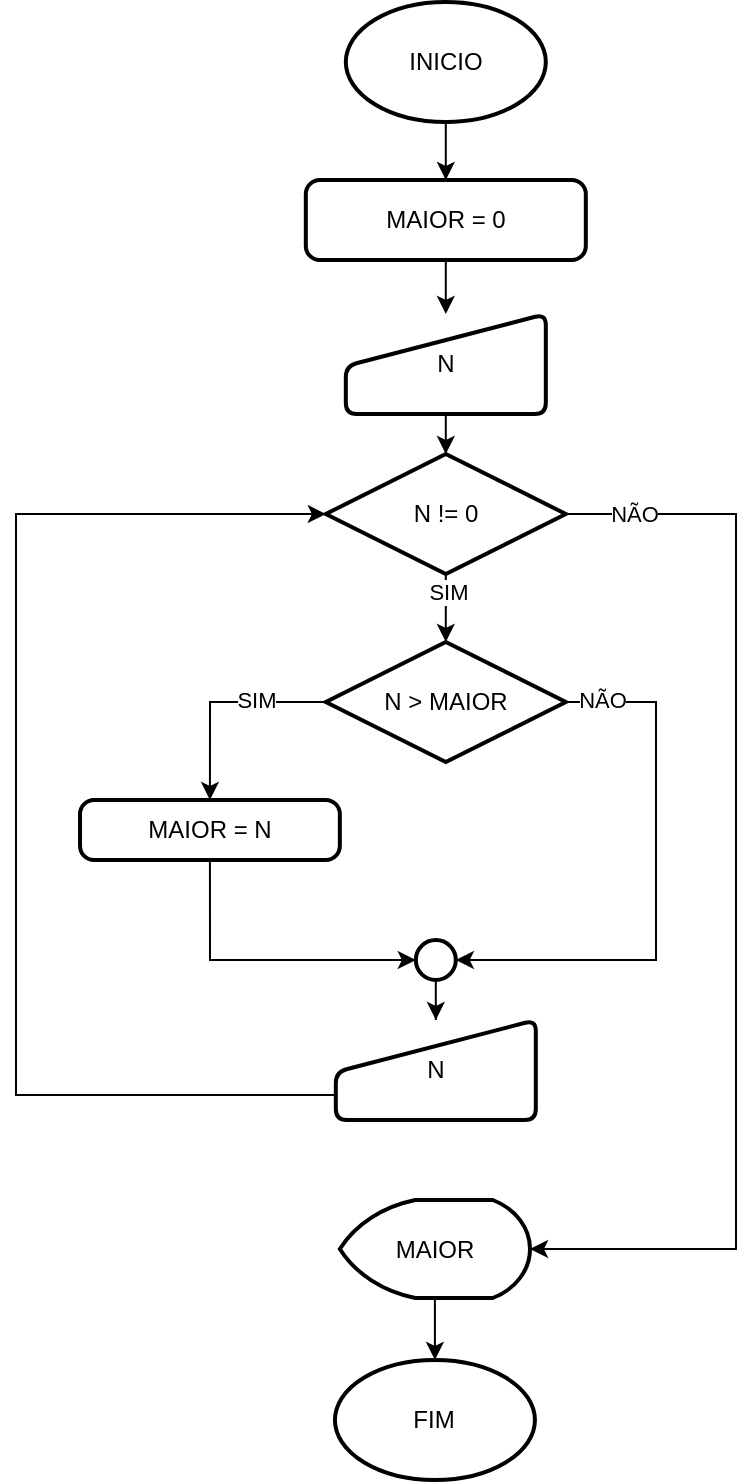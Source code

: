 <mxfile version="26.0.8">
  <diagram name="Página-1" id="Q71S-cctL63Cbwn0z-Mz">
    <mxGraphModel dx="1434" dy="746" grid="1" gridSize="10" guides="1" tooltips="1" connect="1" arrows="1" fold="1" page="1" pageScale="1" pageWidth="1169" pageHeight="827" math="0" shadow="0">
      <root>
        <mxCell id="0" />
        <mxCell id="1" parent="0" />
        <mxCell id="_rs20OFlMyqPyv11eqOo-1" style="edgeStyle=orthogonalEdgeStyle;rounded=0;orthogonalLoop=1;jettySize=auto;html=1;entryX=0.5;entryY=0;entryDx=0;entryDy=0;" edge="1" parent="1" source="_rs20OFlMyqPyv11eqOo-2" target="_rs20OFlMyqPyv11eqOo-6">
          <mxGeometry relative="1" as="geometry" />
        </mxCell>
        <mxCell id="_rs20OFlMyqPyv11eqOo-2" value="INICIO" style="strokeWidth=2;html=1;shape=mxgraph.flowchart.start_1;whiteSpace=wrap;" vertex="1" parent="1">
          <mxGeometry x="584.91" y="21" width="100" height="60" as="geometry" />
        </mxCell>
        <mxCell id="_rs20OFlMyqPyv11eqOo-3" value="FIM" style="strokeWidth=2;html=1;shape=mxgraph.flowchart.start_1;whiteSpace=wrap;" vertex="1" parent="1">
          <mxGeometry x="579.47" y="700" width="100" height="60" as="geometry" />
        </mxCell>
        <mxCell id="_rs20OFlMyqPyv11eqOo-4" value="N" style="html=1;strokeWidth=2;shape=manualInput;whiteSpace=wrap;rounded=1;size=26;arcSize=11;" vertex="1" parent="1">
          <mxGeometry x="584.91" y="177" width="100" height="50" as="geometry" />
        </mxCell>
        <mxCell id="_rs20OFlMyqPyv11eqOo-5" style="edgeStyle=orthogonalEdgeStyle;rounded=0;orthogonalLoop=1;jettySize=auto;html=1;entryX=0.5;entryY=0;entryDx=0;entryDy=0;" edge="1" parent="1" source="_rs20OFlMyqPyv11eqOo-6" target="_rs20OFlMyqPyv11eqOo-4">
          <mxGeometry relative="1" as="geometry" />
        </mxCell>
        <mxCell id="_rs20OFlMyqPyv11eqOo-6" value="MAIOR = 0" style="rounded=1;whiteSpace=wrap;html=1;absoluteArcSize=1;arcSize=14;strokeWidth=2;" vertex="1" parent="1">
          <mxGeometry x="564.91" y="110" width="140" height="40" as="geometry" />
        </mxCell>
        <mxCell id="_rs20OFlMyqPyv11eqOo-7" value="N != 0" style="strokeWidth=2;html=1;shape=mxgraph.flowchart.decision;whiteSpace=wrap;" vertex="1" parent="1">
          <mxGeometry x="574.91" y="247" width="120" height="60" as="geometry" />
        </mxCell>
        <mxCell id="_rs20OFlMyqPyv11eqOo-8" value="N &amp;gt; MAIOR" style="strokeWidth=2;html=1;shape=mxgraph.flowchart.decision;whiteSpace=wrap;" vertex="1" parent="1">
          <mxGeometry x="574.91" y="341" width="120" height="60" as="geometry" />
        </mxCell>
        <mxCell id="_rs20OFlMyqPyv11eqOo-11" value="MAIOR = N" style="rounded=1;whiteSpace=wrap;html=1;absoluteArcSize=1;arcSize=14;strokeWidth=2;" vertex="1" parent="1">
          <mxGeometry x="452.01" y="420" width="129.91" height="30" as="geometry" />
        </mxCell>
        <mxCell id="_rs20OFlMyqPyv11eqOo-12" style="edgeStyle=orthogonalEdgeStyle;rounded=0;orthogonalLoop=1;jettySize=auto;html=1;entryX=0.5;entryY=0;entryDx=0;entryDy=0;" edge="1" parent="1" source="_rs20OFlMyqPyv11eqOo-13" target="_rs20OFlMyqPyv11eqOo-15">
          <mxGeometry relative="1" as="geometry" />
        </mxCell>
        <mxCell id="_rs20OFlMyqPyv11eqOo-13" value="" style="strokeWidth=2;html=1;shape=mxgraph.flowchart.start_2;whiteSpace=wrap;" vertex="1" parent="1">
          <mxGeometry x="619.91" y="490" width="20" height="20" as="geometry" />
        </mxCell>
        <mxCell id="_rs20OFlMyqPyv11eqOo-14" value="MAIOR" style="strokeWidth=2;html=1;shape=mxgraph.flowchart.display;whiteSpace=wrap;" vertex="1" parent="1">
          <mxGeometry x="581.92" y="620" width="95.09" height="49" as="geometry" />
        </mxCell>
        <mxCell id="_rs20OFlMyqPyv11eqOo-15" value="N" style="html=1;strokeWidth=2;shape=manualInput;whiteSpace=wrap;rounded=1;size=26;arcSize=11;" vertex="1" parent="1">
          <mxGeometry x="579.91" y="530" width="100" height="50" as="geometry" />
        </mxCell>
        <mxCell id="_rs20OFlMyqPyv11eqOo-16" style="edgeStyle=orthogonalEdgeStyle;rounded=0;orthogonalLoop=1;jettySize=auto;html=1;entryX=0.5;entryY=0;entryDx=0;entryDy=0;entryPerimeter=0;" edge="1" parent="1" source="_rs20OFlMyqPyv11eqOo-4" target="_rs20OFlMyqPyv11eqOo-7">
          <mxGeometry relative="1" as="geometry" />
        </mxCell>
        <mxCell id="_rs20OFlMyqPyv11eqOo-17" style="edgeStyle=orthogonalEdgeStyle;rounded=0;orthogonalLoop=1;jettySize=auto;html=1;entryX=0.5;entryY=0;entryDx=0;entryDy=0;entryPerimeter=0;" edge="1" parent="1" source="_rs20OFlMyqPyv11eqOo-7" target="_rs20OFlMyqPyv11eqOo-8">
          <mxGeometry relative="1" as="geometry" />
        </mxCell>
        <mxCell id="_rs20OFlMyqPyv11eqOo-18" value="SIM" style="edgeLabel;html=1;align=center;verticalAlign=middle;resizable=0;points=[];" vertex="1" connectable="0" parent="_rs20OFlMyqPyv11eqOo-17">
          <mxGeometry x="-0.637" y="1" relative="1" as="geometry">
            <mxPoint as="offset" />
          </mxGeometry>
        </mxCell>
        <mxCell id="_rs20OFlMyqPyv11eqOo-19" style="edgeStyle=orthogonalEdgeStyle;rounded=0;orthogonalLoop=1;jettySize=auto;html=1;entryX=0.5;entryY=0;entryDx=0;entryDy=0;" edge="1" parent="1" source="_rs20OFlMyqPyv11eqOo-8" target="_rs20OFlMyqPyv11eqOo-11">
          <mxGeometry relative="1" as="geometry">
            <mxPoint x="517.41" y="407" as="targetPoint" />
            <Array as="points">
              <mxPoint x="517" y="371" />
            </Array>
          </mxGeometry>
        </mxCell>
        <mxCell id="_rs20OFlMyqPyv11eqOo-20" value="SIM" style="edgeLabel;html=1;align=center;verticalAlign=middle;resizable=0;points=[];" vertex="1" connectable="0" parent="_rs20OFlMyqPyv11eqOo-19">
          <mxGeometry x="-0.345" y="-1" relative="1" as="geometry">
            <mxPoint as="offset" />
          </mxGeometry>
        </mxCell>
        <mxCell id="_rs20OFlMyqPyv11eqOo-21" style="edgeStyle=orthogonalEdgeStyle;rounded=0;orthogonalLoop=1;jettySize=auto;html=1;entryX=0;entryY=0.5;entryDx=0;entryDy=0;entryPerimeter=0;exitX=0.5;exitY=1;exitDx=0;exitDy=0;" edge="1" parent="1" source="_rs20OFlMyqPyv11eqOo-11" target="_rs20OFlMyqPyv11eqOo-13">
          <mxGeometry relative="1" as="geometry" />
        </mxCell>
        <mxCell id="_rs20OFlMyqPyv11eqOo-22" style="edgeStyle=orthogonalEdgeStyle;rounded=0;orthogonalLoop=1;jettySize=auto;html=1;entryX=1;entryY=0.5;entryDx=0;entryDy=0;entryPerimeter=0;" edge="1" parent="1" source="_rs20OFlMyqPyv11eqOo-8" target="_rs20OFlMyqPyv11eqOo-13">
          <mxGeometry relative="1" as="geometry">
            <Array as="points">
              <mxPoint x="740" y="371" />
              <mxPoint x="740" y="500" />
            </Array>
          </mxGeometry>
        </mxCell>
        <mxCell id="_rs20OFlMyqPyv11eqOo-23" value="NÃO" style="edgeLabel;html=1;align=center;verticalAlign=middle;resizable=0;points=[];" vertex="1" connectable="0" parent="_rs20OFlMyqPyv11eqOo-22">
          <mxGeometry x="-0.9" y="1" relative="1" as="geometry">
            <mxPoint x="4" as="offset" />
          </mxGeometry>
        </mxCell>
        <mxCell id="_rs20OFlMyqPyv11eqOo-24" style="edgeStyle=orthogonalEdgeStyle;rounded=0;orthogonalLoop=1;jettySize=auto;html=1;entryX=0;entryY=0.5;entryDx=0;entryDy=0;entryPerimeter=0;exitX=0;exitY=0.75;exitDx=0;exitDy=0;" edge="1" parent="1" source="_rs20OFlMyqPyv11eqOo-15" target="_rs20OFlMyqPyv11eqOo-7">
          <mxGeometry relative="1" as="geometry">
            <Array as="points">
              <mxPoint x="420" y="568" />
              <mxPoint x="420" y="277" />
            </Array>
          </mxGeometry>
        </mxCell>
        <mxCell id="_rs20OFlMyqPyv11eqOo-25" style="edgeStyle=orthogonalEdgeStyle;rounded=0;orthogonalLoop=1;jettySize=auto;html=1;entryX=1;entryY=0.5;entryDx=0;entryDy=0;entryPerimeter=0;" edge="1" parent="1" source="_rs20OFlMyqPyv11eqOo-7" target="_rs20OFlMyqPyv11eqOo-14">
          <mxGeometry relative="1" as="geometry">
            <Array as="points">
              <mxPoint x="780" y="277" />
              <mxPoint x="780" y="645" />
            </Array>
          </mxGeometry>
        </mxCell>
        <mxCell id="_rs20OFlMyqPyv11eqOo-26" value="NÃO" style="edgeLabel;html=1;align=center;verticalAlign=middle;resizable=0;points=[];" vertex="1" connectable="0" parent="_rs20OFlMyqPyv11eqOo-25">
          <mxGeometry x="-0.878" y="3" relative="1" as="geometry">
            <mxPoint y="3" as="offset" />
          </mxGeometry>
        </mxCell>
        <mxCell id="_rs20OFlMyqPyv11eqOo-27" style="edgeStyle=orthogonalEdgeStyle;rounded=0;orthogonalLoop=1;jettySize=auto;html=1;entryX=0.5;entryY=0;entryDx=0;entryDy=0;entryPerimeter=0;" edge="1" parent="1" source="_rs20OFlMyqPyv11eqOo-14" target="_rs20OFlMyqPyv11eqOo-3">
          <mxGeometry relative="1" as="geometry" />
        </mxCell>
      </root>
    </mxGraphModel>
  </diagram>
</mxfile>
